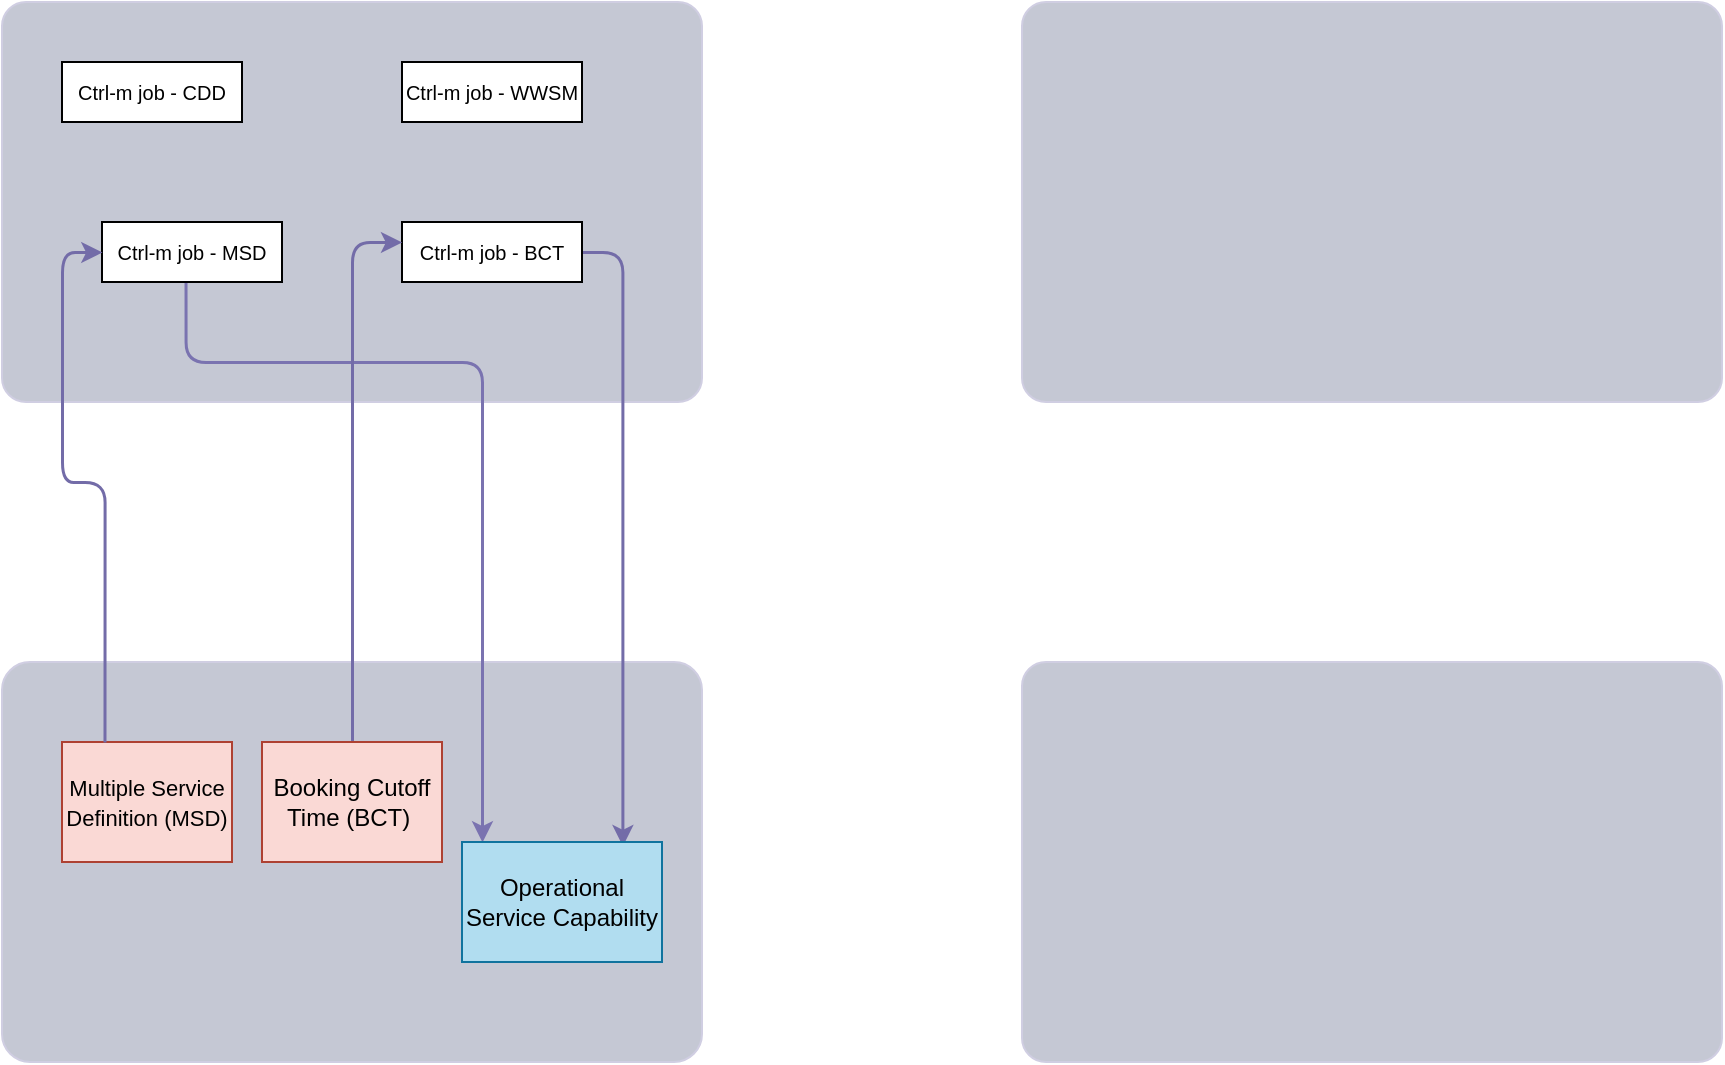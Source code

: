 <mxfile version="21.3.7" type="github">
  <diagram name="Page-1" id="8ngTOurLQr-HlDjsHh3x">
    <mxGraphModel dx="742" dy="1335" grid="1" gridSize="10" guides="1" tooltips="1" connect="1" arrows="1" fold="1" page="1" pageScale="1" pageWidth="1100" pageHeight="850" math="0" shadow="0">
      <root>
        <mxCell id="0" />
        <mxCell id="1" parent="0" />
        <mxCell id="jGGKa2ZzWb8gB2acPjcM-6" value="" style="rounded=1;whiteSpace=wrap;html=1;labelBackgroundColor=none;fillColor=#C5C8D4;strokeColor=#D0CEE2;fontColor=#1A1A1A;arcSize=6;" parent="1" vertex="1">
          <mxGeometry x="140" y="-710" width="350" height="200" as="geometry" />
        </mxCell>
        <mxCell id="jGGKa2ZzWb8gB2acPjcM-9" value="" style="rounded=1;whiteSpace=wrap;html=1;labelBackgroundColor=none;fillColor=#C5C8D4;strokeColor=#D0CEE2;fontColor=#1A1A1A;arcSize=6;" parent="1" vertex="1">
          <mxGeometry x="650" y="-710" width="350" height="200" as="geometry" />
        </mxCell>
        <mxCell id="jGGKa2ZzWb8gB2acPjcM-10" value="" style="rounded=1;whiteSpace=wrap;html=1;labelBackgroundColor=none;fillColor=#C5C8D4;strokeColor=#D0CEE2;fontColor=#1A1A1A;arcSize=7;" parent="1" vertex="1">
          <mxGeometry x="140" y="-380" width="350" height="200" as="geometry" />
        </mxCell>
        <mxCell id="jGGKa2ZzWb8gB2acPjcM-11" value="" style="rounded=1;whiteSpace=wrap;html=1;labelBackgroundColor=none;fillColor=#C5C8D4;strokeColor=#D0CEE2;fontColor=#1A1A1A;arcSize=6;" parent="1" vertex="1">
          <mxGeometry x="650" y="-380" width="350" height="200" as="geometry" />
        </mxCell>
        <mxCell id="jGGKa2ZzWb8gB2acPjcM-24" value="&lt;font style=&quot;font-size: 10px;&quot;&gt;Ctrl-m job - CDD&lt;/font&gt;" style="rounded=0;whiteSpace=wrap;html=1;" parent="1" vertex="1">
          <mxGeometry x="170" y="-680" width="90" height="30" as="geometry" />
        </mxCell>
        <mxCell id="jGGKa2ZzWb8gB2acPjcM-25" value="&lt;font style=&quot;font-size: 10px;&quot;&gt;Ctrl-m job - WWSM&lt;br&gt;&lt;/font&gt;" style="rounded=0;whiteSpace=wrap;html=1;" parent="1" vertex="1">
          <mxGeometry x="340" y="-680" width="90" height="30" as="geometry" />
        </mxCell>
        <mxCell id="jGGKa2ZzWb8gB2acPjcM-35" style="edgeStyle=orthogonalEdgeStyle;rounded=1;orthogonalLoop=1;jettySize=auto;html=1;entryX=0.802;entryY=0.031;entryDx=0;entryDy=0;entryPerimeter=0;strokeColor=#736CA8;fontColor=#1A1A1A;jumpStyle=arc;strokeWidth=1.5;exitX=1;exitY=0.5;exitDx=0;exitDy=0;" parent="1" source="jGGKa2ZzWb8gB2acPjcM-26" target="jGGKa2ZzWb8gB2acPjcM-36" edge="1">
          <mxGeometry relative="1" as="geometry" />
        </mxCell>
        <mxCell id="jGGKa2ZzWb8gB2acPjcM-26" value="&lt;font style=&quot;font-size: 10px;&quot;&gt;Ctrl-m job - BCT&lt;/font&gt;" style="rounded=0;whiteSpace=wrap;html=1;" parent="1" vertex="1">
          <mxGeometry x="340" y="-600" width="90" height="30" as="geometry" />
        </mxCell>
        <mxCell id="LQU1aDDO8fh2zxj8B42R-3" style="edgeStyle=orthogonalEdgeStyle;rounded=1;orthogonalLoop=1;jettySize=auto;html=1;strokeColor=#7a73b0;exitX=0.464;exitY=0.965;exitDx=0;exitDy=0;exitPerimeter=0;strokeWidth=1.5;targetPerimeterSpacing=0;jumpSize=6;" edge="1" parent="1" source="jGGKa2ZzWb8gB2acPjcM-27" target="jGGKa2ZzWb8gB2acPjcM-36">
          <mxGeometry relative="1" as="geometry">
            <Array as="points">
              <mxPoint x="232" y="-530" />
              <mxPoint x="380" y="-530" />
            </Array>
          </mxGeometry>
        </mxCell>
        <mxCell id="jGGKa2ZzWb8gB2acPjcM-27" value="&lt;font style=&quot;font-size: 10px;&quot;&gt;Ctrl-m job - MSD&lt;/font&gt;" style="rounded=0;whiteSpace=wrap;html=1;" parent="1" vertex="1">
          <mxGeometry x="190" y="-600" width="90" height="30" as="geometry" />
        </mxCell>
        <mxCell id="jGGKa2ZzWb8gB2acPjcM-28" value="&lt;font style=&quot;font-size: 11px;&quot;&gt;Multiple Service Definition&amp;nbsp;(MSD)&lt;/font&gt;" style="rounded=0;whiteSpace=wrap;html=1;strokeColor=#ae4132;fillColor=#fad9d5;" parent="1" vertex="1">
          <mxGeometry x="170" y="-340" width="85" height="60" as="geometry" />
        </mxCell>
        <mxCell id="jGGKa2ZzWb8gB2acPjcM-30" style="edgeStyle=orthogonalEdgeStyle;rounded=1;orthogonalLoop=1;jettySize=auto;html=1;strokeColor=#736CA8;fontColor=#1A1A1A;entryX=0.571;entryY=0.6;entryDx=0;entryDy=0;entryPerimeter=0;strokeWidth=1.5;" parent="1" source="jGGKa2ZzWb8gB2acPjcM-29" target="jGGKa2ZzWb8gB2acPjcM-6" edge="1">
          <mxGeometry relative="1" as="geometry">
            <mxPoint x="390" y="-570" as="targetPoint" />
            <Array as="points">
              <mxPoint x="315" y="-590" />
            </Array>
          </mxGeometry>
        </mxCell>
        <mxCell id="jGGKa2ZzWb8gB2acPjcM-29" value="Booking Cutoff Time (BCT)&amp;nbsp;" style="rounded=0;whiteSpace=wrap;html=1;strokeColor=#ae4132;fillColor=#fad9d5;" parent="1" vertex="1">
          <mxGeometry x="270" y="-340" width="90" height="60" as="geometry" />
        </mxCell>
        <mxCell id="jGGKa2ZzWb8gB2acPjcM-36" value="Operational Service Capability" style="rounded=0;whiteSpace=wrap;html=1;strokeColor=#10739e;fillColor=#b1ddf0;" parent="1" vertex="1">
          <mxGeometry x="370" y="-290" width="100" height="60" as="geometry" />
        </mxCell>
        <mxCell id="LQU1aDDO8fh2zxj8B42R-2" style="edgeStyle=orthogonalEdgeStyle;rounded=1;orthogonalLoop=1;jettySize=auto;html=1;strokeColor=#736CA8;fontColor=#1A1A1A;entryX=0;entryY=0.5;entryDx=0;entryDy=0;strokeWidth=1.5;exitX=0.25;exitY=0;exitDx=0;exitDy=0;" edge="1" parent="1" source="jGGKa2ZzWb8gB2acPjcM-28" target="jGGKa2ZzWb8gB2acPjcM-27">
          <mxGeometry relative="1" as="geometry">
            <mxPoint x="247.5" y="-590" as="targetPoint" />
            <Array as="points">
              <mxPoint x="191" y="-470" />
              <mxPoint x="170" y="-470" />
              <mxPoint x="170" y="-585" />
            </Array>
            <mxPoint x="222.5" y="-340" as="sourcePoint" />
          </mxGeometry>
        </mxCell>
      </root>
    </mxGraphModel>
  </diagram>
</mxfile>

